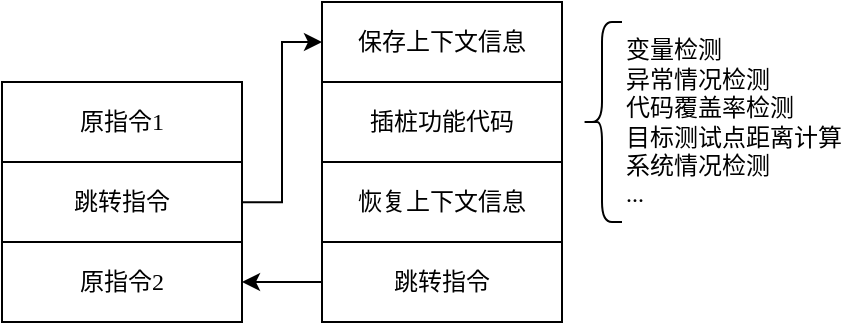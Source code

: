 <mxfile version="24.4.4" type="github">
  <diagram name="第 1 页" id="9FIsE67IpEGiFB8gOiiH">
    <mxGraphModel dx="659" dy="349" grid="1" gridSize="10" guides="1" tooltips="1" connect="1" arrows="1" fold="1" page="1" pageScale="1" pageWidth="827" pageHeight="1169" math="0" shadow="0">
      <root>
        <mxCell id="0" />
        <mxCell id="1" parent="0" />
        <mxCell id="Avi6nKkZ3f8y_CkU2Rjl-1" value="原指令1" style="rounded=0;whiteSpace=wrap;html=1;fontFamily=宋体;" parent="1" vertex="1">
          <mxGeometry x="120" y="160" width="120" height="40" as="geometry" />
        </mxCell>
        <mxCell id="Avi6nKkZ3f8y_CkU2Rjl-7" value="" style="edgeStyle=orthogonalEdgeStyle;rounded=0;orthogonalLoop=1;jettySize=auto;html=1;entryX=0;entryY=0.5;entryDx=0;entryDy=0;fontFamily=宋体;" parent="1" target="Avi6nKkZ3f8y_CkU2Rjl-4" edge="1">
          <mxGeometry relative="1" as="geometry">
            <mxPoint x="240" y="220.12" as="sourcePoint" />
            <mxPoint x="293.16" y="139.9" as="targetPoint" />
            <Array as="points">
              <mxPoint x="260" y="220" />
              <mxPoint x="260" y="140" />
            </Array>
          </mxGeometry>
        </mxCell>
        <mxCell id="Avi6nKkZ3f8y_CkU2Rjl-2" value="跳转指令" style="rounded=0;whiteSpace=wrap;html=1;fontFamily=宋体;" parent="1" vertex="1">
          <mxGeometry x="120" y="200" width="120" height="40" as="geometry" />
        </mxCell>
        <mxCell id="Avi6nKkZ3f8y_CkU2Rjl-3" value="原指令2" style="rounded=0;whiteSpace=wrap;html=1;fontFamily=宋体;" parent="1" vertex="1">
          <mxGeometry x="120" y="240" width="120" height="40" as="geometry" />
        </mxCell>
        <mxCell id="Avi6nKkZ3f8y_CkU2Rjl-4" value="保存上下文信息" style="rounded=0;whiteSpace=wrap;html=1;fontFamily=宋体;" parent="1" vertex="1">
          <mxGeometry x="280" y="120" width="120" height="40" as="geometry" />
        </mxCell>
        <mxCell id="Avi6nKkZ3f8y_CkU2Rjl-5" value="插桩功能代码" style="rounded=0;whiteSpace=wrap;html=1;fontFamily=宋体;" parent="1" vertex="1">
          <mxGeometry x="280" y="160" width="120" height="40" as="geometry" />
        </mxCell>
        <mxCell id="Avi6nKkZ3f8y_CkU2Rjl-6" value="恢复上下文信息" style="rounded=0;whiteSpace=wrap;html=1;fontFamily=宋体;" parent="1" vertex="1">
          <mxGeometry x="280" y="200" width="120" height="40" as="geometry" />
        </mxCell>
        <mxCell id="Avi6nKkZ3f8y_CkU2Rjl-10" value="" style="edgeStyle=orthogonalEdgeStyle;rounded=0;orthogonalLoop=1;jettySize=auto;html=1;fontFamily=宋体;" parent="1" source="Avi6nKkZ3f8y_CkU2Rjl-9" target="Avi6nKkZ3f8y_CkU2Rjl-3" edge="1">
          <mxGeometry relative="1" as="geometry" />
        </mxCell>
        <mxCell id="Avi6nKkZ3f8y_CkU2Rjl-9" value="跳转指令" style="rounded=0;whiteSpace=wrap;html=1;fontFamily=宋体;" parent="1" vertex="1">
          <mxGeometry x="280" y="240" width="120" height="40" as="geometry" />
        </mxCell>
        <mxCell id="Avi6nKkZ3f8y_CkU2Rjl-14" value="" style="shape=curlyBracket;whiteSpace=wrap;html=1;rounded=1;labelPosition=left;verticalLabelPosition=middle;align=right;verticalAlign=middle;size=0.5;" parent="1" vertex="1">
          <mxGeometry x="410" y="130" width="20" height="100" as="geometry" />
        </mxCell>
        <mxCell id="Avi6nKkZ3f8y_CkU2Rjl-15" value="&lt;div style=&quot;font-size: 12px;&quot;&gt;&lt;span style=&quot;font-family: 宋体; font-weight: 400;&quot;&gt;变量检测&lt;/span&gt;&lt;font face=&quot;宋体&quot; style=&quot;font-size: 12px; font-weight: normal;&quot;&gt;&lt;br&gt;&lt;/font&gt;&lt;/div&gt;&lt;div style=&quot;font-size: 12px;&quot;&gt;&lt;font face=&quot;宋体&quot; style=&quot;font-size: 12px; font-weight: normal;&quot;&gt;异常情况检测&lt;/font&gt;&lt;/div&gt;&lt;div style=&quot;font-size: 12px;&quot;&gt;&lt;font face=&quot;宋体&quot; style=&quot;font-size: 12px; font-weight: normal;&quot;&gt;代码覆盖率检测&lt;/font&gt;&lt;/div&gt;&lt;div style=&quot;font-size: 12px;&quot;&gt;&lt;font face=&quot;宋体&quot; style=&quot;font-size: 12px; font-weight: normal;&quot;&gt;目标测试点距离计算&lt;/font&gt;&lt;/div&gt;&lt;div style=&quot;font-size: 12px;&quot;&gt;&lt;font face=&quot;宋体&quot;&gt;&lt;span style=&quot;font-weight: 400;&quot;&gt;系统情况检测&lt;/span&gt;&lt;/font&gt;&lt;/div&gt;&lt;div style=&quot;font-size: 12px;&quot;&gt;&lt;font face=&quot;宋体&quot;&gt;&lt;span style=&quot;font-weight: 400;&quot;&gt;...&lt;/span&gt;&lt;/font&gt;&lt;/div&gt;" style="text;strokeColor=none;fillColor=none;html=1;fontSize=24;fontStyle=1;verticalAlign=middle;align=left;" parent="1" vertex="1">
          <mxGeometry x="430" y="145" width="100" height="70" as="geometry" />
        </mxCell>
      </root>
    </mxGraphModel>
  </diagram>
</mxfile>
